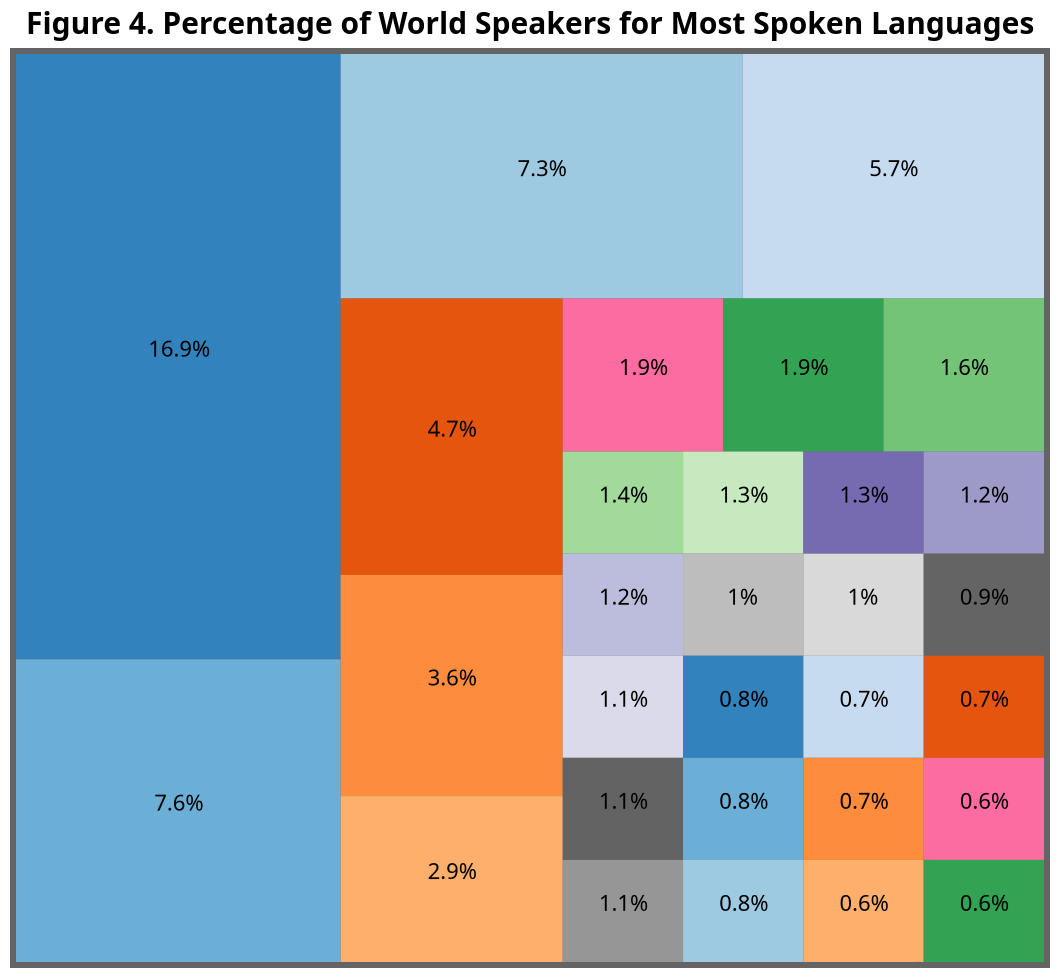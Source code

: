 {
  "$schema": "https://vega.github.io/schema/vega/v5.json",
  "width": 520,
  "height": 460,
  "padding": 5,
  "title": {
    "text": "Figure 4. Percentage of World Speakers for Most Spoken Languages",
    "font": "Tahoma",
    "fontSize": 15
  },
  "data": [
    {
      "name": "tree",
      "values": [
        {
          "language": "All Speakers",
          "parent": null,
          "value": 0,
          "total": 0
        },
        {
          "language": "Chinese",
          "parent": "All Speakers",
          "value": 16,
          "percentage": "16.9%",
          "total": 1349
        },
        {
          "language": "English",
          "parent": "All Speakers",
          "value": 8,
          "percentage": "7.6%",
          "total": 604
        },
        {
          "language": "Hindi",
          "parent": "All Speakers",
          "value": 8,
          "percentage": "7.3%",
          "total": 586
        },
        {
          "language": "Arabic",
          "parent": "All Speakers",
          "value": 6,
          "percentage": "5.7%",
          "total": 457
        },
        {
          "language": "Spanish",
          "parent": "All Speakers",
          "value": 5,
          "percentage": "4.7%",
          "total": 375
        },
        {
          "language": "Bengali",
          "parent": "All Speakers",
          "value": 4,
          "percentage": "3.6%",
          "total": 284
        },
        {
          "language": "Portuguese",
          "parent": "All Speakers",
          "value": 3,
          "percentage": "2.9%",
          "total": 230
        },
        {
          "language": "Russian",
          "parent": "All Speakers",
          "value": 2,
          "percentage": "1.9%",
          "total": 155
        },
        {
          "language": "Punjabi",
          "parent": "All Speakers",
          "value": 2,
          "percentage": "1.9%",
          "total": 154
        },
        {
          "language": "Japanese",
          "parent": "All Speakers",
          "value": 2,
          "percentage": "1.6%",
          "total": 125
        },
        {
          "language": "Javanese",
          "parent": "All Speakers",
          "value": 1,
          "percentage": "1.4%",
          "total": 109
        },
        {
          "language": "Telugu",
          "parent": "All Speakers",
          "value": 1,
          "percentage": "1.3%",
          "total": 103
        },
        {
          "language": "Marathi",
          "parent": "All Speakers",
          "value": 1,
          "percentage": "1.3%",
          "total": 100
        },
        {
          "language": "French",
          "parent": "All Speakers",
          "value": 1,
          "percentage": "1.2%",
          "total": 98
        },
        {
          "language": "German",
          "parent": "All Speakers",
          "value": 1,
          "percentage": "1.2%",
          "total": 97
        },
        {
          "language": "Urdu",
          "parent": "All Speakers",
          "value": 1,
          "percentage": "1.1%",
          "total": 91
        },
        {
          "language": "Tamil",
          "parent": "All Speakers",
          "value": 1,
          "percentage": "1.1%",
          "total": 90
        },
        {
          "language": "Vietnamese",
          "parent": "All Speakers",
          "value": 1,
          "percentage": "1.1%",
          "total": 87
        },
        {
          "language": "Korean",
          "parent": "All Speakers",
          "value": 1,
          "percentage": "1%",
          "total": 81
        },
        {
          "language": "Turkish",
          "parent": "All Speakers",
          "value": 1,
          "percentage": "1%",
          "total": 78
        },
        {
          "language": "Persian",
          "parent": "All Speakers",
          "value": 1,
          "percentage": "0.9%",
          "total": 75
        },
        {
          "language": "Hausa",
          "parent": "All Speakers",
          "value": 1,
          "percentage": "0.8%",
          "total": 66
        },
        {
          "language": "Gujarati",
          "parent": "All Speakers",
          "value": 1,
          "percentage": "0.8%",
          "total": 64
        },
        {
          "language": "Italian",
          "parent": "All Speakers",
          "value": 1,
          "percentage": "0.8%",
          "total": 62
        },
        {
          "language": "Malay",
          "parent": "All Speakers",
          "value": 1,
          "percentage": "0.7%",
          "total": 58
        },
        {
          "language": "Kannada",
          "parent": "All Speakers",
          "value": 1,
          "percentage": "0.7%",
          "total": 53
        },
        {
          "language": "Pashto",
          "parent": "All Speakers",
          "value": 1,
          "percentage": "0.7%",
          "total": 52
        },
        {
          "language": "Tagalog",
          "parent": "All Speakers",
          "value": 1,
          "percentage": "0.6%",
          "total": 47
        },
        {
          "language": "Oriya",
          "parent": "All Speakers",
          "value": 1,
          "percentage": "0.6%",
          "total": 46
        },
        {
          "language": "Malayalam",
          "parent": "All Speakers",
          "value": 1,
          "percentage": "0.6%",
          "total": 46
        }
      ],
      "transform": [
        {
          "type": "stratify",
          "key": "language",
          "parentKey": "parent"
        },
        {
          "type": "treemap",
          "field": "value",
          "method": "resquarify",
          "ratio": 1,
          "paddingOuter": 3,
          "size": [{ "signal": "width" }, { "signal": "height" }]
        }
      ]
    }
  ],

  "scales": [
    {
      "name": "color",
      "type": "ordinal",
      "range": [
        "#646464",
        "#3182bd",
        "#6baed6",
        "#9ecae1",
        "#c6dbef",
        "#e6550d",
        "#fd8c3c",
        "#fdaf6b",
        "#fd6ca1",
        "#31a353",
        "#74c477",
        "#a1da9b",
        "#c7e9c0",
        "#766bb1",
        "#9e9ac8",
        "#bcbddc",
        "#dadaeb",
        "#636363",
        "#969696",
        "#bdbdbd",
        "#d9d9d9"
      ]
    }
  ],

  "marks": [
    {
      "type": "rect",
      "from": { "data": "tree" },
      "encode": {
        "enter": {
          "fill": { "scale": "color", "field": "language" },
          "tooltip": {
            "field": "language"
          }
        },
        "update": {
          "x": { "field": "x0" },
          "x2": { "field": "x1" },
          "y": { "field": "y0" },
          "y2": { "field": "y1" },
          "opacity": { "value": 1 }
        },
        "hover": {
          "opacity": { "value": 0.5 }
        }
      }
    },
    {
      "type": "text",
      "from": { "data": "tree" },
      "encode": {
        "enter": {
          "font": {
            "value": "Tahoma",
            "fontSize": 50,
            "fontWeight": "bold"
          },
          "align": { "value": "center" },
          "fill": { "value": "#000" },
          "text": { "field": "percentage" },
          "tooltip": {
            "field": "language"
          }
        },
        "update": {
          "x": { "signal": "0.5 * (datum.x0 + datum.x1)" },
          "y": { "signal": "0.5 * (datum.y0 + datum.y1)" }
        }
      }
    }
  ]
}
